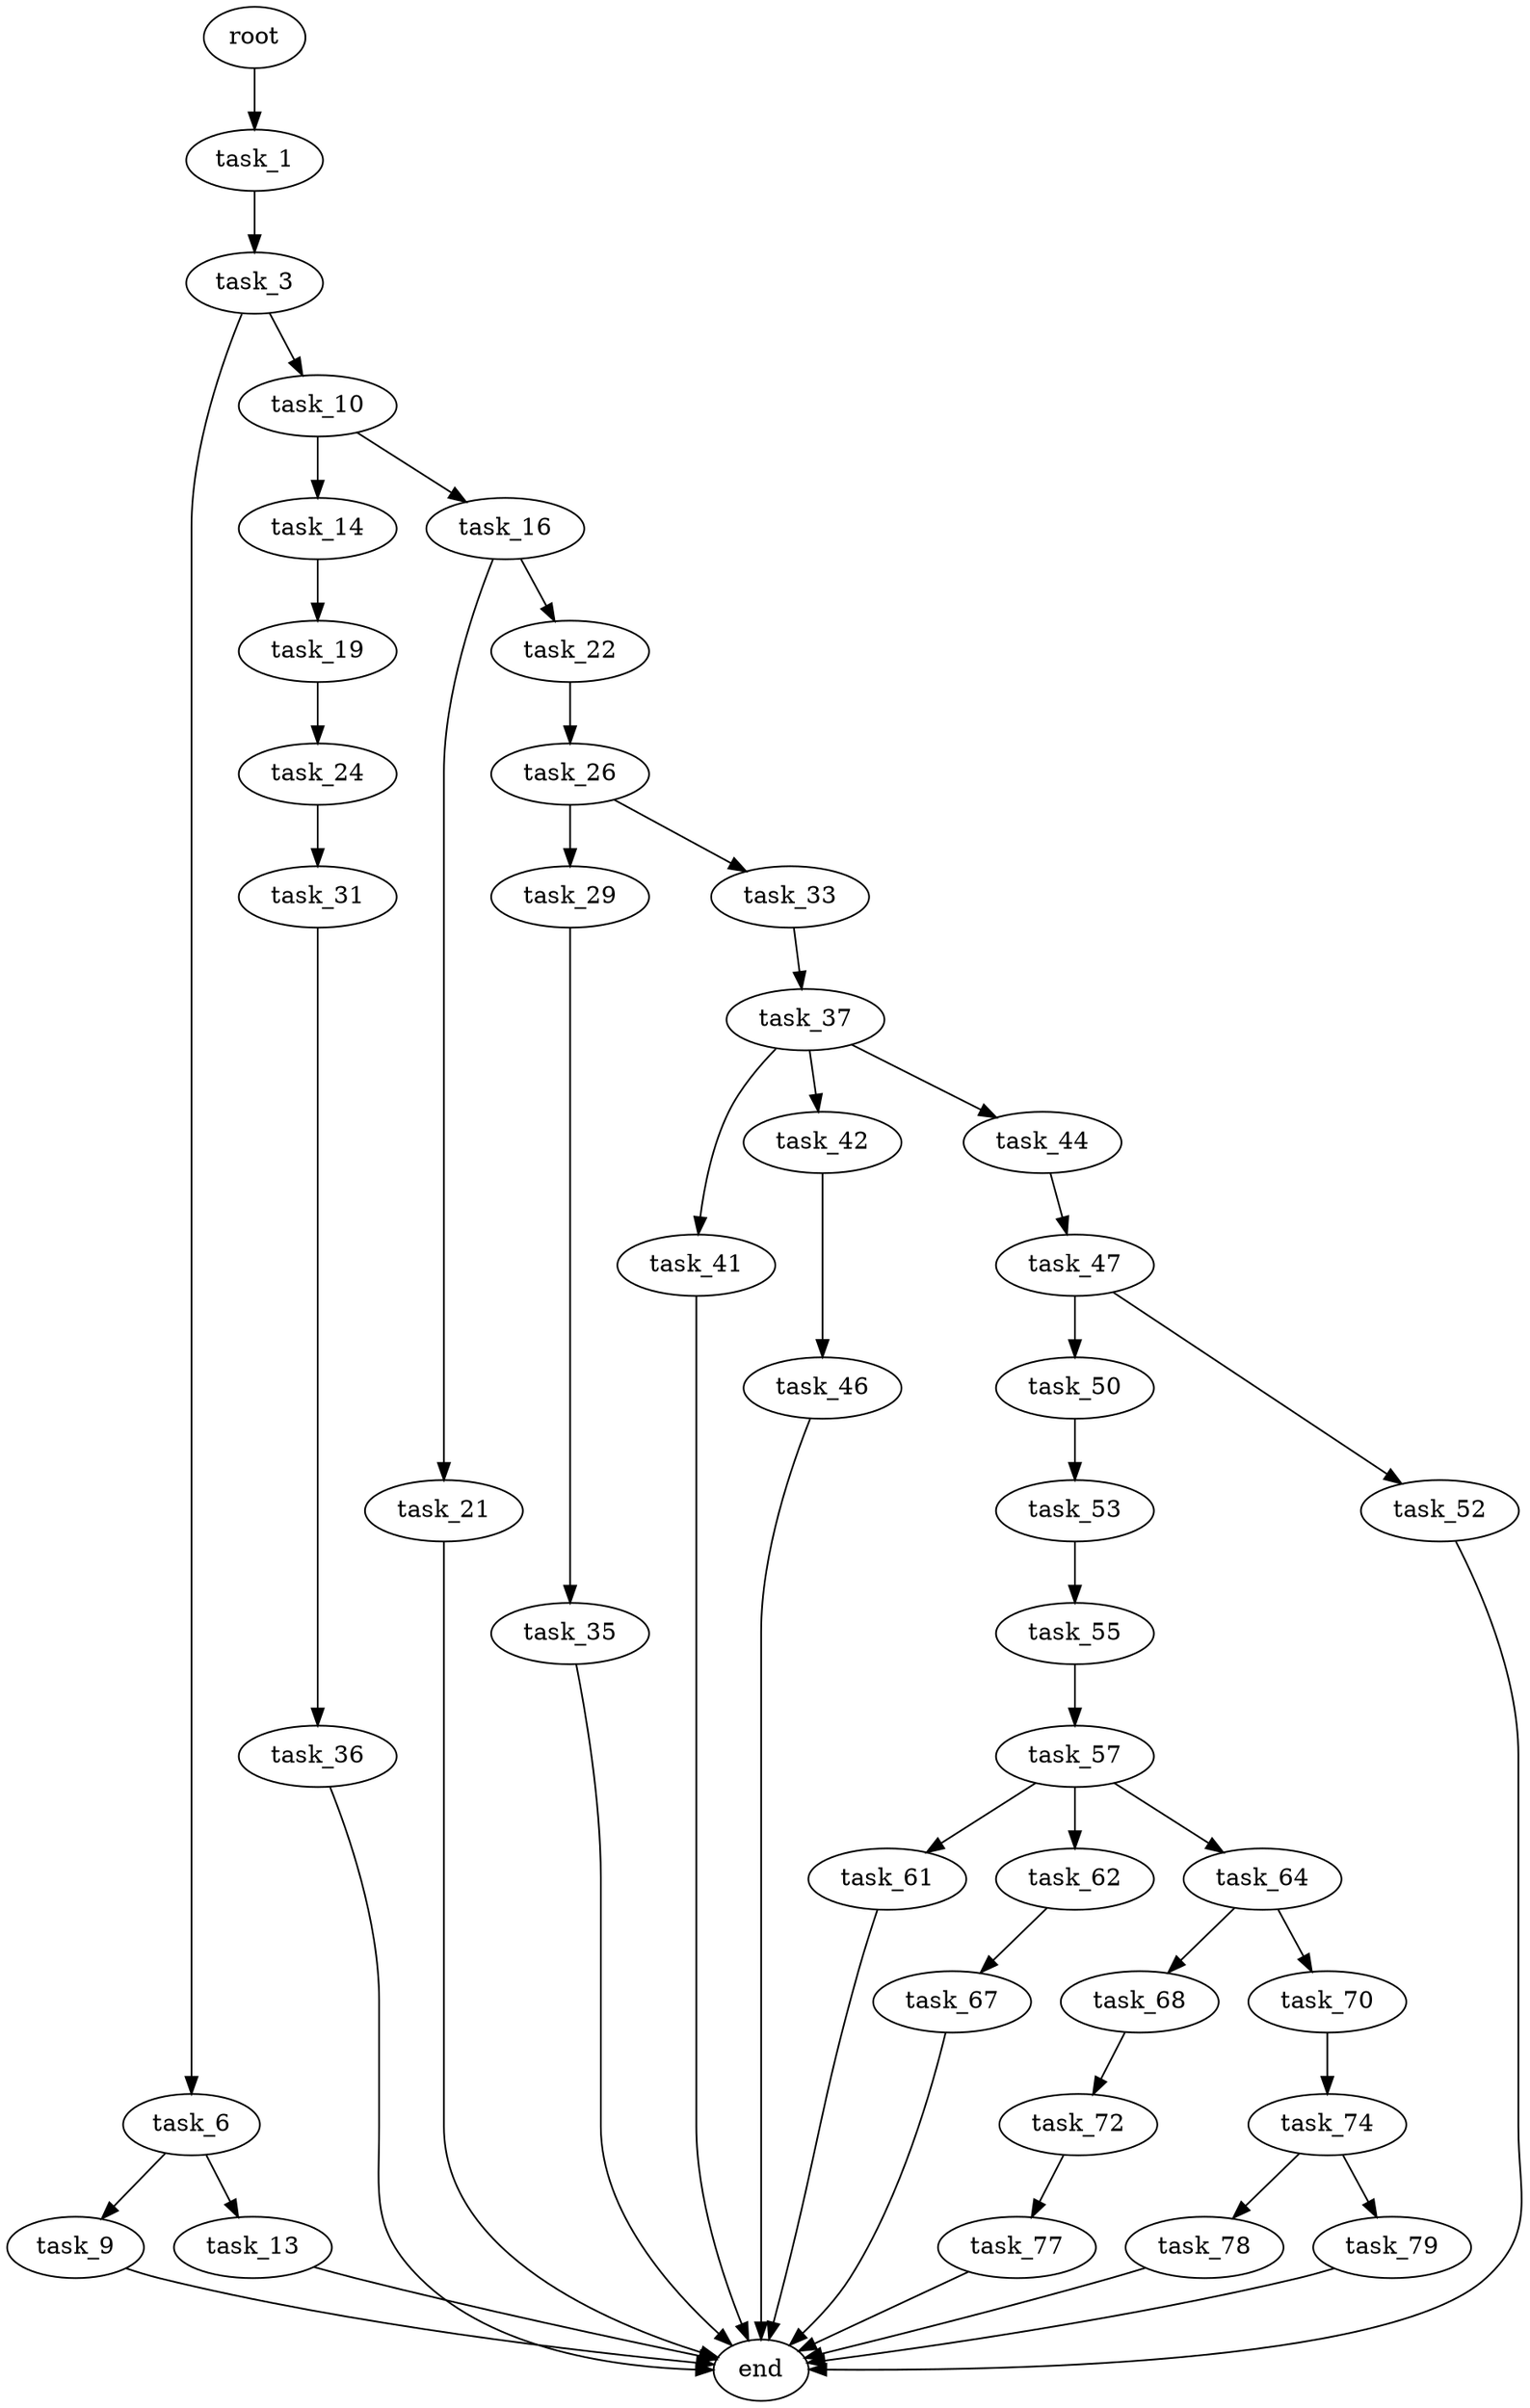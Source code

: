 digraph G {
  root [size="0.000000"];
  task_1 [size="368293445632.000000"];
  task_3 [size="18961759949.000000"];
  task_6 [size="540913619992.000000"];
  task_9 [size="2561009739.000000"];
  task_10 [size="45028971150.000000"];
  task_13 [size="3785490555.000000"];
  task_14 [size="2818891388.000000"];
  task_16 [size="1946111900.000000"];
  task_19 [size="368293445632.000000"];
  task_21 [size="5805575912.000000"];
  task_22 [size="1053208691.000000"];
  task_24 [size="38348903280.000000"];
  task_26 [size="410215419.000000"];
  task_29 [size="28900304177.000000"];
  task_31 [size="782757789696.000000"];
  task_33 [size="110806621562.000000"];
  task_35 [size="68719476736.000000"];
  task_36 [size="2505708632.000000"];
  task_37 [size="7717430314.000000"];
  task_41 [size="28902791179.000000"];
  task_42 [size="2023974578.000000"];
  task_44 [size="231928233984.000000"];
  task_46 [size="39805392173.000000"];
  task_47 [size="28743360458.000000"];
  task_50 [size="78828630439.000000"];
  task_52 [size="1419892338267.000000"];
  task_53 [size="68719476736.000000"];
  task_55 [size="231928233984.000000"];
  task_57 [size="105199428530.000000"];
  task_61 [size="13570361517.000000"];
  task_62 [size="189202983161.000000"];
  task_64 [size="194129648900.000000"];
  task_67 [size="8589934592.000000"];
  task_68 [size="704945279671.000000"];
  task_70 [size="10510065579.000000"];
  task_72 [size="168630666514.000000"];
  task_74 [size="294418560566.000000"];
  task_77 [size="368293445632.000000"];
  task_78 [size="182462183073.000000"];
  task_79 [size="25367383898.000000"];
  end [size="0.000000"];

  root -> task_1 [size="1.000000"];
  task_1 -> task_3 [size="411041792.000000"];
  task_3 -> task_6 [size="301989888.000000"];
  task_3 -> task_10 [size="301989888.000000"];
  task_6 -> task_9 [size="536870912.000000"];
  task_6 -> task_13 [size="536870912.000000"];
  task_9 -> end [size="1.000000"];
  task_10 -> task_14 [size="209715200.000000"];
  task_10 -> task_16 [size="209715200.000000"];
  task_13 -> end [size="1.000000"];
  task_14 -> task_19 [size="75497472.000000"];
  task_16 -> task_21 [size="75497472.000000"];
  task_16 -> task_22 [size="75497472.000000"];
  task_19 -> task_24 [size="411041792.000000"];
  task_21 -> end [size="1.000000"];
  task_22 -> task_26 [size="33554432.000000"];
  task_24 -> task_31 [size="679477248.000000"];
  task_26 -> task_29 [size="33554432.000000"];
  task_26 -> task_33 [size="33554432.000000"];
  task_29 -> task_35 [size="679477248.000000"];
  task_31 -> task_36 [size="679477248.000000"];
  task_33 -> task_37 [size="75497472.000000"];
  task_35 -> end [size="1.000000"];
  task_36 -> end [size="1.000000"];
  task_37 -> task_41 [size="411041792.000000"];
  task_37 -> task_42 [size="411041792.000000"];
  task_37 -> task_44 [size="411041792.000000"];
  task_41 -> end [size="1.000000"];
  task_42 -> task_46 [size="33554432.000000"];
  task_44 -> task_47 [size="301989888.000000"];
  task_46 -> end [size="1.000000"];
  task_47 -> task_50 [size="536870912.000000"];
  task_47 -> task_52 [size="536870912.000000"];
  task_50 -> task_53 [size="301989888.000000"];
  task_52 -> end [size="1.000000"];
  task_53 -> task_55 [size="134217728.000000"];
  task_55 -> task_57 [size="301989888.000000"];
  task_57 -> task_61 [size="75497472.000000"];
  task_57 -> task_62 [size="75497472.000000"];
  task_57 -> task_64 [size="75497472.000000"];
  task_61 -> end [size="1.000000"];
  task_62 -> task_67 [size="209715200.000000"];
  task_64 -> task_68 [size="536870912.000000"];
  task_64 -> task_70 [size="536870912.000000"];
  task_67 -> end [size="1.000000"];
  task_68 -> task_72 [size="536870912.000000"];
  task_70 -> task_74 [size="209715200.000000"];
  task_72 -> task_77 [size="301989888.000000"];
  task_74 -> task_78 [size="209715200.000000"];
  task_74 -> task_79 [size="209715200.000000"];
  task_77 -> end [size="1.000000"];
  task_78 -> end [size="1.000000"];
  task_79 -> end [size="1.000000"];
}
